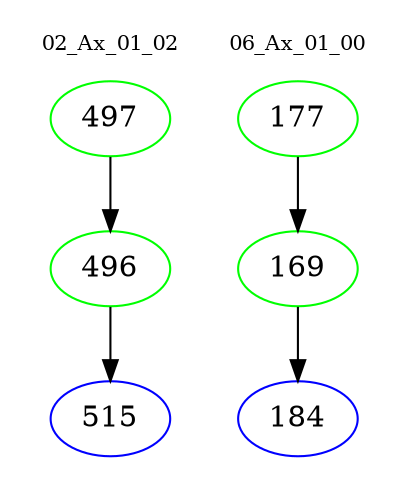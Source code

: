 digraph{
subgraph cluster_0 {
color = white
label = "02_Ax_01_02";
fontsize=10;
T0_497 [label="497", color="green"]
T0_497 -> T0_496 [color="black"]
T0_496 [label="496", color="green"]
T0_496 -> T0_515 [color="black"]
T0_515 [label="515", color="blue"]
}
subgraph cluster_1 {
color = white
label = "06_Ax_01_00";
fontsize=10;
T1_177 [label="177", color="green"]
T1_177 -> T1_169 [color="black"]
T1_169 [label="169", color="green"]
T1_169 -> T1_184 [color="black"]
T1_184 [label="184", color="blue"]
}
}
